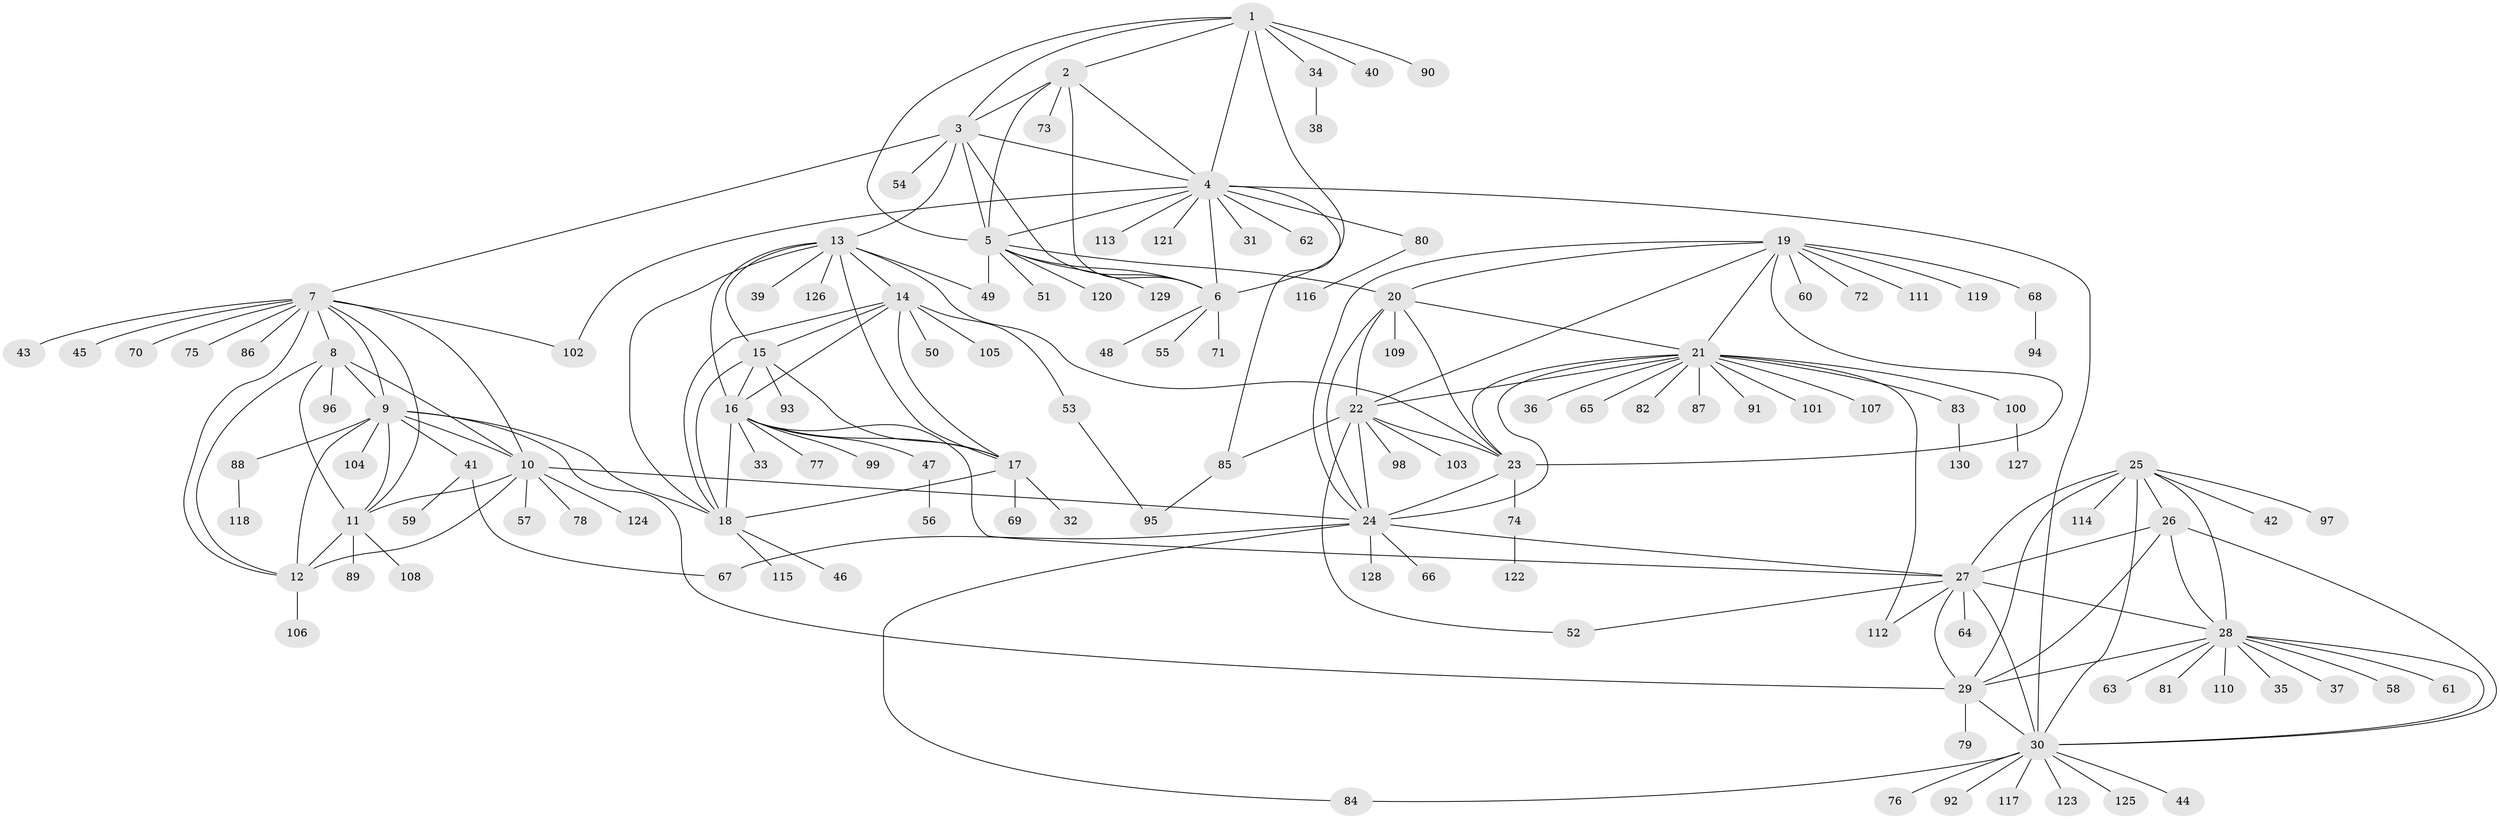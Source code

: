 // Generated by graph-tools (version 1.1) at 2025/02/03/09/25 03:02:52]
// undirected, 130 vertices, 193 edges
graph export_dot {
graph [start="1"]
  node [color=gray90,style=filled];
  1;
  2;
  3;
  4;
  5;
  6;
  7;
  8;
  9;
  10;
  11;
  12;
  13;
  14;
  15;
  16;
  17;
  18;
  19;
  20;
  21;
  22;
  23;
  24;
  25;
  26;
  27;
  28;
  29;
  30;
  31;
  32;
  33;
  34;
  35;
  36;
  37;
  38;
  39;
  40;
  41;
  42;
  43;
  44;
  45;
  46;
  47;
  48;
  49;
  50;
  51;
  52;
  53;
  54;
  55;
  56;
  57;
  58;
  59;
  60;
  61;
  62;
  63;
  64;
  65;
  66;
  67;
  68;
  69;
  70;
  71;
  72;
  73;
  74;
  75;
  76;
  77;
  78;
  79;
  80;
  81;
  82;
  83;
  84;
  85;
  86;
  87;
  88;
  89;
  90;
  91;
  92;
  93;
  94;
  95;
  96;
  97;
  98;
  99;
  100;
  101;
  102;
  103;
  104;
  105;
  106;
  107;
  108;
  109;
  110;
  111;
  112;
  113;
  114;
  115;
  116;
  117;
  118;
  119;
  120;
  121;
  122;
  123;
  124;
  125;
  126;
  127;
  128;
  129;
  130;
  1 -- 2;
  1 -- 3;
  1 -- 4;
  1 -- 5;
  1 -- 6;
  1 -- 34;
  1 -- 40;
  1 -- 90;
  2 -- 3;
  2 -- 4;
  2 -- 5;
  2 -- 6;
  2 -- 73;
  3 -- 4;
  3 -- 5;
  3 -- 6;
  3 -- 7;
  3 -- 13;
  3 -- 54;
  4 -- 5;
  4 -- 6;
  4 -- 30;
  4 -- 31;
  4 -- 62;
  4 -- 80;
  4 -- 85;
  4 -- 102;
  4 -- 113;
  4 -- 121;
  5 -- 6;
  5 -- 20;
  5 -- 49;
  5 -- 51;
  5 -- 120;
  5 -- 129;
  6 -- 48;
  6 -- 55;
  6 -- 71;
  7 -- 8;
  7 -- 9;
  7 -- 10;
  7 -- 11;
  7 -- 12;
  7 -- 43;
  7 -- 45;
  7 -- 70;
  7 -- 75;
  7 -- 86;
  7 -- 102;
  8 -- 9;
  8 -- 10;
  8 -- 11;
  8 -- 12;
  8 -- 96;
  9 -- 10;
  9 -- 11;
  9 -- 12;
  9 -- 18;
  9 -- 29;
  9 -- 41;
  9 -- 88;
  9 -- 104;
  10 -- 11;
  10 -- 12;
  10 -- 24;
  10 -- 57;
  10 -- 78;
  10 -- 124;
  11 -- 12;
  11 -- 89;
  11 -- 108;
  12 -- 106;
  13 -- 14;
  13 -- 15;
  13 -- 16;
  13 -- 17;
  13 -- 18;
  13 -- 23;
  13 -- 39;
  13 -- 49;
  13 -- 126;
  14 -- 15;
  14 -- 16;
  14 -- 17;
  14 -- 18;
  14 -- 50;
  14 -- 53;
  14 -- 105;
  15 -- 16;
  15 -- 17;
  15 -- 18;
  15 -- 93;
  16 -- 17;
  16 -- 18;
  16 -- 27;
  16 -- 33;
  16 -- 47;
  16 -- 77;
  16 -- 99;
  17 -- 18;
  17 -- 32;
  17 -- 69;
  18 -- 46;
  18 -- 115;
  19 -- 20;
  19 -- 21;
  19 -- 22;
  19 -- 23;
  19 -- 24;
  19 -- 60;
  19 -- 68;
  19 -- 72;
  19 -- 111;
  19 -- 119;
  20 -- 21;
  20 -- 22;
  20 -- 23;
  20 -- 24;
  20 -- 109;
  21 -- 22;
  21 -- 23;
  21 -- 24;
  21 -- 36;
  21 -- 65;
  21 -- 82;
  21 -- 83;
  21 -- 87;
  21 -- 91;
  21 -- 100;
  21 -- 101;
  21 -- 107;
  21 -- 112;
  22 -- 23;
  22 -- 24;
  22 -- 52;
  22 -- 85;
  22 -- 98;
  22 -- 103;
  23 -- 24;
  23 -- 74;
  24 -- 27;
  24 -- 66;
  24 -- 67;
  24 -- 84;
  24 -- 128;
  25 -- 26;
  25 -- 27;
  25 -- 28;
  25 -- 29;
  25 -- 30;
  25 -- 42;
  25 -- 97;
  25 -- 114;
  26 -- 27;
  26 -- 28;
  26 -- 29;
  26 -- 30;
  27 -- 28;
  27 -- 29;
  27 -- 30;
  27 -- 52;
  27 -- 64;
  27 -- 112;
  28 -- 29;
  28 -- 30;
  28 -- 35;
  28 -- 37;
  28 -- 58;
  28 -- 61;
  28 -- 63;
  28 -- 81;
  28 -- 110;
  29 -- 30;
  29 -- 79;
  30 -- 44;
  30 -- 76;
  30 -- 84;
  30 -- 92;
  30 -- 117;
  30 -- 123;
  30 -- 125;
  34 -- 38;
  41 -- 59;
  41 -- 67;
  47 -- 56;
  53 -- 95;
  68 -- 94;
  74 -- 122;
  80 -- 116;
  83 -- 130;
  85 -- 95;
  88 -- 118;
  100 -- 127;
}
